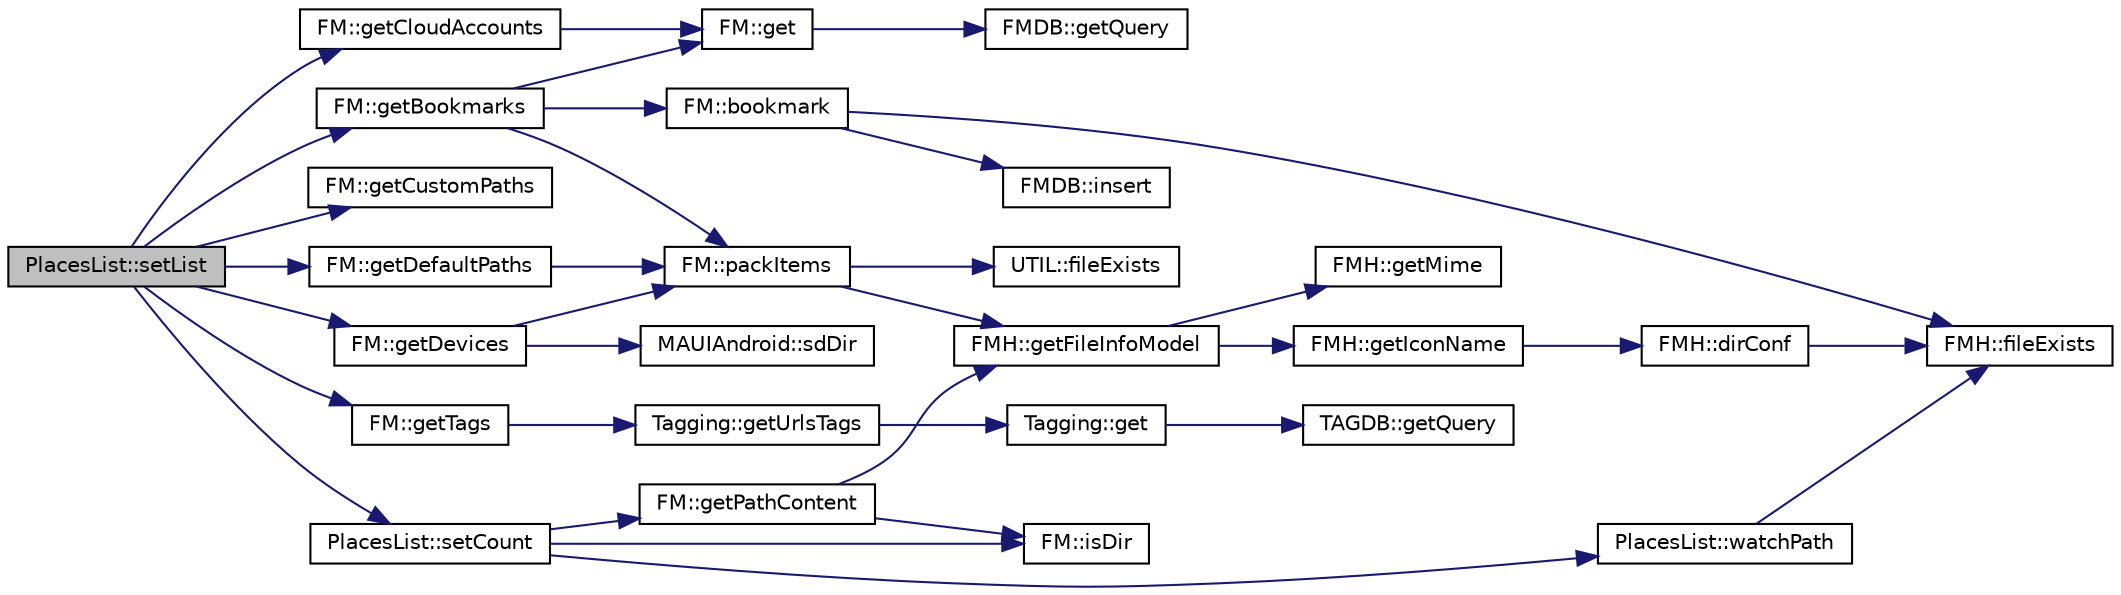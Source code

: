 digraph "PlacesList::setList"
{
 // INTERACTIVE_SVG=YES
 // LATEX_PDF_SIZE
  edge [fontname="Helvetica",fontsize="10",labelfontname="Helvetica",labelfontsize="10"];
  node [fontname="Helvetica",fontsize="10",shape=record];
  rankdir="LR";
  Node149 [label="PlacesList::setList",height=0.2,width=0.4,color="black", fillcolor="grey75", style="filled", fontcolor="black",tooltip=" "];
  Node149 -> Node150 [color="midnightblue",fontsize="10",style="solid",fontname="Helvetica"];
  Node150 [label="FM::getBookmarks",height=0.2,width=0.4,color="black", fillcolor="white", style="filled",URL="$class_f_m.html#acbf41f8d414bedff66474a6324ecf701",tooltip=" "];
  Node150 -> Node151 [color="midnightblue",fontsize="10",style="solid",fontname="Helvetica"];
  Node151 [label="FM::bookmark",height=0.2,width=0.4,color="black", fillcolor="white", style="filled",URL="$class_f_m.html#a14d0a34d3377a2932245f47ac50437c1",tooltip=" "];
  Node151 -> Node152 [color="midnightblue",fontsize="10",style="solid",fontname="Helvetica"];
  Node152 [label="FMH::fileExists",height=0.2,width=0.4,color="black", fillcolor="white", style="filled",URL="$namespace_f_m_h.html#a96fb85b0283389ba71e8a20daeab400f",tooltip=" "];
  Node151 -> Node153 [color="midnightblue",fontsize="10",style="solid",fontname="Helvetica"];
  Node153 [label="FMDB::insert",height=0.2,width=0.4,color="black", fillcolor="white", style="filled",URL="$class_f_m_d_b.html#afc495c661d1e3d4305daf8380d027c59",tooltip=" "];
  Node150 -> Node154 [color="midnightblue",fontsize="10",style="solid",fontname="Helvetica"];
  Node154 [label="FM::get",height=0.2,width=0.4,color="black", fillcolor="white", style="filled",URL="$class_f_m.html#a8d5fbc7b4e91a588e0b84d01ca221def",tooltip=" "];
  Node154 -> Node155 [color="midnightblue",fontsize="10",style="solid",fontname="Helvetica"];
  Node155 [label="FMDB::getQuery",height=0.2,width=0.4,color="black", fillcolor="white", style="filled",URL="$class_f_m_d_b.html#add4db2d5a6ea1f0cda68a3310a5e4371",tooltip=" "];
  Node150 -> Node156 [color="midnightblue",fontsize="10",style="solid",fontname="Helvetica"];
  Node156 [label="FM::packItems",height=0.2,width=0.4,color="black", fillcolor="white", style="filled",URL="$class_f_m.html#adef3e821a8b8bea88fce75e8b7c2a265",tooltip=" "];
  Node156 -> Node157 [color="midnightblue",fontsize="10",style="solid",fontname="Helvetica"];
  Node157 [label="UTIL::fileExists",height=0.2,width=0.4,color="black", fillcolor="white", style="filled",URL="$namespace_u_t_i_l.html#ac943f29fc308bd3396df8849df657ab6",tooltip=" "];
  Node156 -> Node158 [color="midnightblue",fontsize="10",style="solid",fontname="Helvetica"];
  Node158 [label="FMH::getFileInfoModel",height=0.2,width=0.4,color="black", fillcolor="white", style="filled",URL="$namespace_f_m_h.html#ac748bdab6e71b54b5817eee0ab5f63ed",tooltip=" "];
  Node158 -> Node159 [color="midnightblue",fontsize="10",style="solid",fontname="Helvetica"];
  Node159 [label="FMH::getMime",height=0.2,width=0.4,color="black", fillcolor="white", style="filled",URL="$namespace_f_m_h.html#ae5ec7c16319a70d5e440e697c1f77302",tooltip=" "];
  Node158 -> Node160 [color="midnightblue",fontsize="10",style="solid",fontname="Helvetica"];
  Node160 [label="FMH::getIconName",height=0.2,width=0.4,color="black", fillcolor="white", style="filled",URL="$namespace_f_m_h.html#ab081b4a8e2faedbe025f94fa44113bac",tooltip=" "];
  Node160 -> Node161 [color="midnightblue",fontsize="10",style="solid",fontname="Helvetica"];
  Node161 [label="FMH::dirConf",height=0.2,width=0.4,color="black", fillcolor="white", style="filled",URL="$namespace_f_m_h.html#a1b405335d77e0369742dde8540bc7add",tooltip=" "];
  Node161 -> Node152 [color="midnightblue",fontsize="10",style="solid",fontname="Helvetica"];
  Node149 -> Node162 [color="midnightblue",fontsize="10",style="solid",fontname="Helvetica"];
  Node162 [label="FM::getCloudAccounts",height=0.2,width=0.4,color="black", fillcolor="white", style="filled",URL="$class_f_m.html#ab35ae365933e06aeafb9e7e60d0484e3",tooltip=" "];
  Node162 -> Node154 [color="midnightblue",fontsize="10",style="solid",fontname="Helvetica"];
  Node149 -> Node163 [color="midnightblue",fontsize="10",style="solid",fontname="Helvetica"];
  Node163 [label="FM::getCustomPaths",height=0.2,width=0.4,color="black", fillcolor="white", style="filled",URL="$class_f_m.html#abe0c2b9d19d11a7c7eb4874c1bdf8643",tooltip=" "];
  Node149 -> Node164 [color="midnightblue",fontsize="10",style="solid",fontname="Helvetica"];
  Node164 [label="FM::getDefaultPaths",height=0.2,width=0.4,color="black", fillcolor="white", style="filled",URL="$class_f_m.html#ad7dfcd13bfd9f22583842cac76079d3f",tooltip=" "];
  Node164 -> Node156 [color="midnightblue",fontsize="10",style="solid",fontname="Helvetica"];
  Node149 -> Node165 [color="midnightblue",fontsize="10",style="solid",fontname="Helvetica"];
  Node165 [label="FM::getDevices",height=0.2,width=0.4,color="black", fillcolor="white", style="filled",URL="$class_f_m.html#af6f17df8dd5f13cdf82e6d3eeb069929",tooltip=" "];
  Node165 -> Node156 [color="midnightblue",fontsize="10",style="solid",fontname="Helvetica"];
  Node165 -> Node166 [color="midnightblue",fontsize="10",style="solid",fontname="Helvetica"];
  Node166 [label="MAUIAndroid::sdDir",height=0.2,width=0.4,color="black", fillcolor="white", style="filled",URL="$class_m_a_u_i_android.html#a5d577d11f874618ea84de124b98f2796",tooltip=" "];
  Node149 -> Node167 [color="midnightblue",fontsize="10",style="solid",fontname="Helvetica"];
  Node167 [label="FM::getTags",height=0.2,width=0.4,color="black", fillcolor="white", style="filled",URL="$class_f_m.html#af93ab4bd089ed24fd113a87c61b61afe",tooltip=" "];
  Node167 -> Node168 [color="midnightblue",fontsize="10",style="solid",fontname="Helvetica"];
  Node168 [label="Tagging::getUrlsTags",height=0.2,width=0.4,color="black", fillcolor="white", style="filled",URL="$class_tagging.html#a26b4a7e1c63440be6fded39716da1939",tooltip=" "];
  Node168 -> Node169 [color="midnightblue",fontsize="10",style="solid",fontname="Helvetica"];
  Node169 [label="Tagging::get",height=0.2,width=0.4,color="black", fillcolor="white", style="filled",URL="$class_tagging.html#a31eafb22f7c6343f6a6e1a60c0b46d1b",tooltip=" "];
  Node169 -> Node170 [color="midnightblue",fontsize="10",style="solid",fontname="Helvetica"];
  Node170 [label="TAGDB::getQuery",height=0.2,width=0.4,color="black", fillcolor="white", style="filled",URL="$class_t_a_g_d_b.html#ae90d363ffa72013cdfe742c606888432",tooltip=" "];
  Node149 -> Node171 [color="midnightblue",fontsize="10",style="solid",fontname="Helvetica"];
  Node171 [label="PlacesList::setCount",height=0.2,width=0.4,color="black", fillcolor="white", style="filled",URL="$class_places_list.html#a28e115db76b8e6f53158833037e5e959",tooltip=" "];
  Node171 -> Node172 [color="midnightblue",fontsize="10",style="solid",fontname="Helvetica"];
  Node172 [label="FM::getPathContent",height=0.2,width=0.4,color="black", fillcolor="white", style="filled",URL="$class_f_m.html#a77bf044f9e7b8b1cec0eb4a3dcd5e526",tooltip=" "];
  Node172 -> Node158 [color="midnightblue",fontsize="10",style="solid",fontname="Helvetica"];
  Node172 -> Node173 [color="midnightblue",fontsize="10",style="solid",fontname="Helvetica"];
  Node173 [label="FM::isDir",height=0.2,width=0.4,color="black", fillcolor="white", style="filled",URL="$class_f_m.html#a8d97fbe1844512d305cf49631e242502",tooltip=" "];
  Node171 -> Node173 [color="midnightblue",fontsize="10",style="solid",fontname="Helvetica"];
  Node171 -> Node174 [color="midnightblue",fontsize="10",style="solid",fontname="Helvetica"];
  Node174 [label="PlacesList::watchPath",height=0.2,width=0.4,color="black", fillcolor="white", style="filled",URL="$class_places_list.html#a51701e8ada861a6736b25e3990bea1a7",tooltip=" "];
  Node174 -> Node152 [color="midnightblue",fontsize="10",style="solid",fontname="Helvetica"];
}
